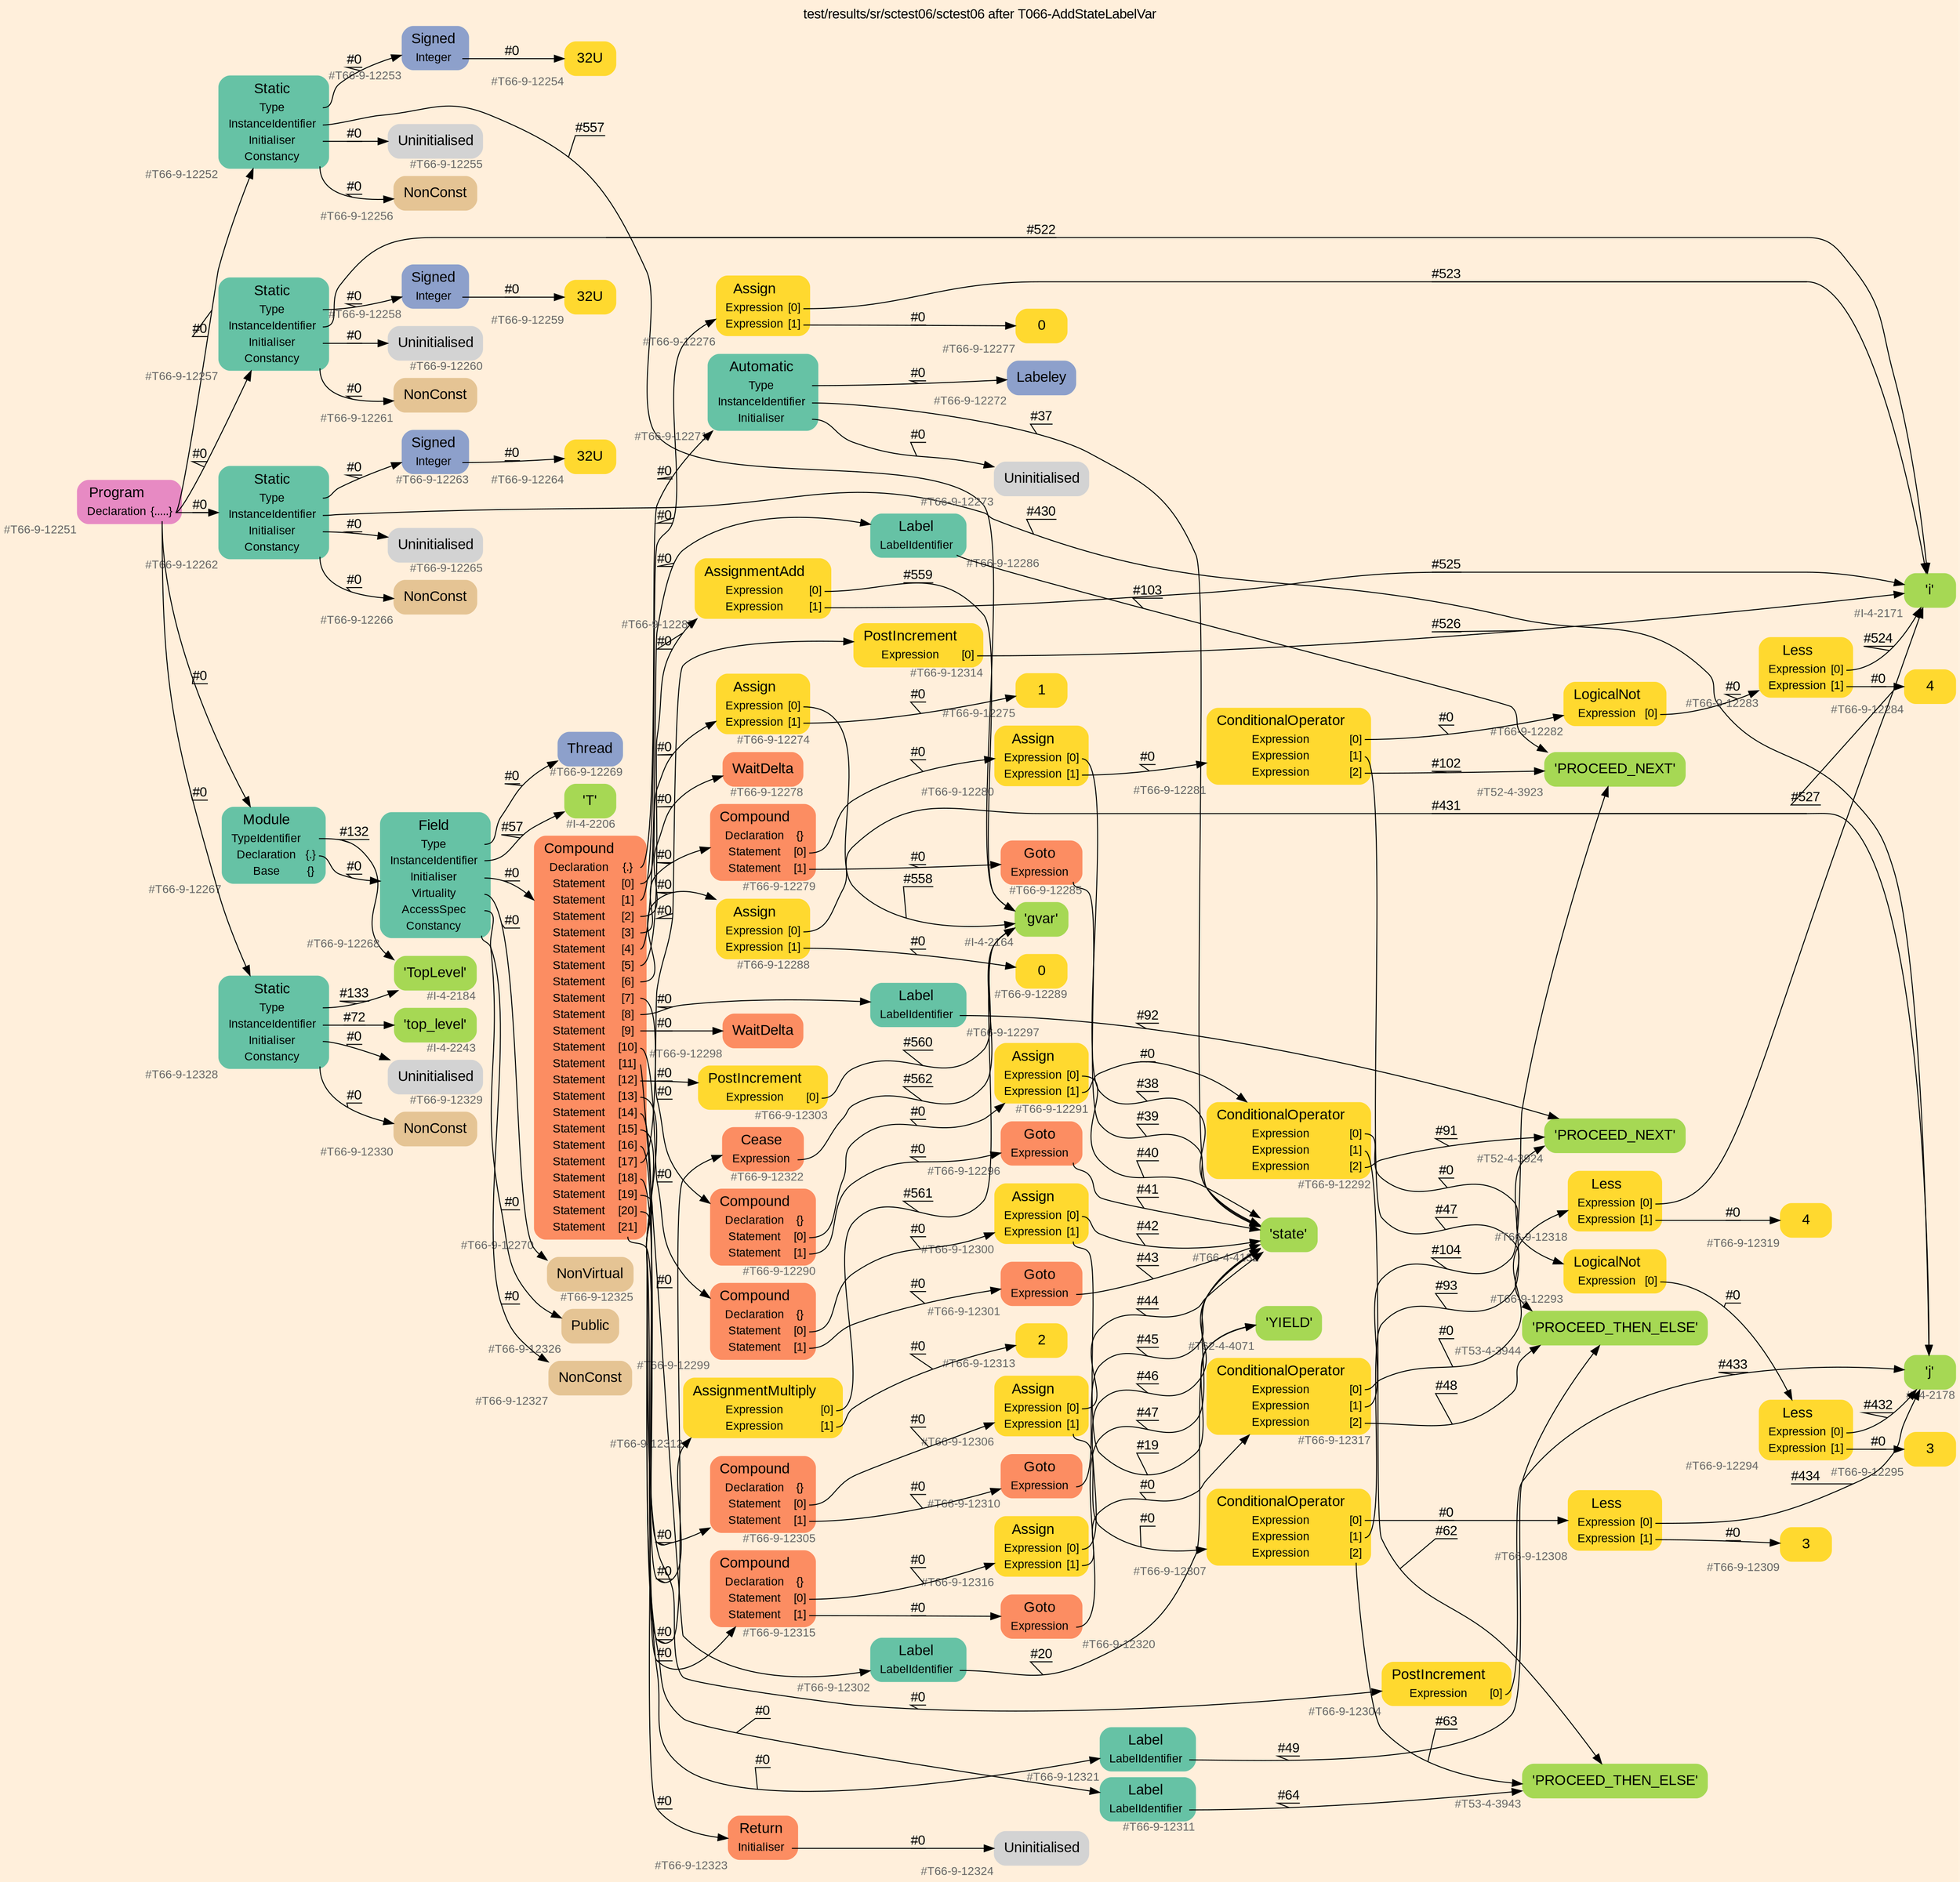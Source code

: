 digraph "test/results/sr/sctest06/sctest06 after T066-AddStateLabelVar" {
label = "test/results/sr/sctest06/sctest06 after T066-AddStateLabelVar"
labelloc = t
graph [
    rankdir = "LR"
    ranksep = 0.3
    bgcolor = antiquewhite1
    color = black
    fontcolor = black
    fontname = "Arial"
];
node [
    fontname = "Arial"
];
edge [
    fontname = "Arial"
];

// -------------------- node figure --------------------
// -------- block #T66-9-12251 ----------
"#T66-9-12251" [
    fillcolor = "/set28/4"
    xlabel = "#T66-9-12251"
    fontsize = "12"
    fontcolor = grey40
    shape = "plaintext"
    label = <<TABLE BORDER="0" CELLBORDER="0" CELLSPACING="0">
     <TR><TD><FONT COLOR="black" POINT-SIZE="15">Program</FONT></TD></TR>
     <TR><TD><FONT COLOR="black" POINT-SIZE="12">Declaration</FONT></TD><TD PORT="port0"><FONT COLOR="black" POINT-SIZE="12">{.....}</FONT></TD></TR>
    </TABLE>>
    style = "rounded,filled"
];

// -------- block #T66-9-12252 ----------
"#T66-9-12252" [
    fillcolor = "/set28/1"
    xlabel = "#T66-9-12252"
    fontsize = "12"
    fontcolor = grey40
    shape = "plaintext"
    label = <<TABLE BORDER="0" CELLBORDER="0" CELLSPACING="0">
     <TR><TD><FONT COLOR="black" POINT-SIZE="15">Static</FONT></TD></TR>
     <TR><TD><FONT COLOR="black" POINT-SIZE="12">Type</FONT></TD><TD PORT="port0"></TD></TR>
     <TR><TD><FONT COLOR="black" POINT-SIZE="12">InstanceIdentifier</FONT></TD><TD PORT="port1"></TD></TR>
     <TR><TD><FONT COLOR="black" POINT-SIZE="12">Initialiser</FONT></TD><TD PORT="port2"></TD></TR>
     <TR><TD><FONT COLOR="black" POINT-SIZE="12">Constancy</FONT></TD><TD PORT="port3"></TD></TR>
    </TABLE>>
    style = "rounded,filled"
];

// -------- block #T66-9-12253 ----------
"#T66-9-12253" [
    fillcolor = "/set28/3"
    xlabel = "#T66-9-12253"
    fontsize = "12"
    fontcolor = grey40
    shape = "plaintext"
    label = <<TABLE BORDER="0" CELLBORDER="0" CELLSPACING="0">
     <TR><TD><FONT COLOR="black" POINT-SIZE="15">Signed</FONT></TD></TR>
     <TR><TD><FONT COLOR="black" POINT-SIZE="12">Integer</FONT></TD><TD PORT="port0"></TD></TR>
    </TABLE>>
    style = "rounded,filled"
];

// -------- block #T66-9-12254 ----------
"#T66-9-12254" [
    fillcolor = "/set28/6"
    xlabel = "#T66-9-12254"
    fontsize = "12"
    fontcolor = grey40
    shape = "plaintext"
    label = <<TABLE BORDER="0" CELLBORDER="0" CELLSPACING="0">
     <TR><TD><FONT COLOR="black" POINT-SIZE="15">32U</FONT></TD></TR>
    </TABLE>>
    style = "rounded,filled"
];

// -------- block #I-4-2164 ----------
"#I-4-2164" [
    fillcolor = "/set28/5"
    xlabel = "#I-4-2164"
    fontsize = "12"
    fontcolor = grey40
    shape = "plaintext"
    label = <<TABLE BORDER="0" CELLBORDER="0" CELLSPACING="0">
     <TR><TD><FONT COLOR="black" POINT-SIZE="15">'gvar'</FONT></TD></TR>
    </TABLE>>
    style = "rounded,filled"
];

// -------- block #T66-9-12255 ----------
"#T66-9-12255" [
    xlabel = "#T66-9-12255"
    fontsize = "12"
    fontcolor = grey40
    shape = "plaintext"
    label = <<TABLE BORDER="0" CELLBORDER="0" CELLSPACING="0">
     <TR><TD><FONT COLOR="black" POINT-SIZE="15">Uninitialised</FONT></TD></TR>
    </TABLE>>
    style = "rounded,filled"
];

// -------- block #T66-9-12256 ----------
"#T66-9-12256" [
    fillcolor = "/set28/7"
    xlabel = "#T66-9-12256"
    fontsize = "12"
    fontcolor = grey40
    shape = "plaintext"
    label = <<TABLE BORDER="0" CELLBORDER="0" CELLSPACING="0">
     <TR><TD><FONT COLOR="black" POINT-SIZE="15">NonConst</FONT></TD></TR>
    </TABLE>>
    style = "rounded,filled"
];

// -------- block #T66-9-12257 ----------
"#T66-9-12257" [
    fillcolor = "/set28/1"
    xlabel = "#T66-9-12257"
    fontsize = "12"
    fontcolor = grey40
    shape = "plaintext"
    label = <<TABLE BORDER="0" CELLBORDER="0" CELLSPACING="0">
     <TR><TD><FONT COLOR="black" POINT-SIZE="15">Static</FONT></TD></TR>
     <TR><TD><FONT COLOR="black" POINT-SIZE="12">Type</FONT></TD><TD PORT="port0"></TD></TR>
     <TR><TD><FONT COLOR="black" POINT-SIZE="12">InstanceIdentifier</FONT></TD><TD PORT="port1"></TD></TR>
     <TR><TD><FONT COLOR="black" POINT-SIZE="12">Initialiser</FONT></TD><TD PORT="port2"></TD></TR>
     <TR><TD><FONT COLOR="black" POINT-SIZE="12">Constancy</FONT></TD><TD PORT="port3"></TD></TR>
    </TABLE>>
    style = "rounded,filled"
];

// -------- block #T66-9-12258 ----------
"#T66-9-12258" [
    fillcolor = "/set28/3"
    xlabel = "#T66-9-12258"
    fontsize = "12"
    fontcolor = grey40
    shape = "plaintext"
    label = <<TABLE BORDER="0" CELLBORDER="0" CELLSPACING="0">
     <TR><TD><FONT COLOR="black" POINT-SIZE="15">Signed</FONT></TD></TR>
     <TR><TD><FONT COLOR="black" POINT-SIZE="12">Integer</FONT></TD><TD PORT="port0"></TD></TR>
    </TABLE>>
    style = "rounded,filled"
];

// -------- block #T66-9-12259 ----------
"#T66-9-12259" [
    fillcolor = "/set28/6"
    xlabel = "#T66-9-12259"
    fontsize = "12"
    fontcolor = grey40
    shape = "plaintext"
    label = <<TABLE BORDER="0" CELLBORDER="0" CELLSPACING="0">
     <TR><TD><FONT COLOR="black" POINT-SIZE="15">32U</FONT></TD></TR>
    </TABLE>>
    style = "rounded,filled"
];

// -------- block #I-4-2171 ----------
"#I-4-2171" [
    fillcolor = "/set28/5"
    xlabel = "#I-4-2171"
    fontsize = "12"
    fontcolor = grey40
    shape = "plaintext"
    label = <<TABLE BORDER="0" CELLBORDER="0" CELLSPACING="0">
     <TR><TD><FONT COLOR="black" POINT-SIZE="15">'i'</FONT></TD></TR>
    </TABLE>>
    style = "rounded,filled"
];

// -------- block #T66-9-12260 ----------
"#T66-9-12260" [
    xlabel = "#T66-9-12260"
    fontsize = "12"
    fontcolor = grey40
    shape = "plaintext"
    label = <<TABLE BORDER="0" CELLBORDER="0" CELLSPACING="0">
     <TR><TD><FONT COLOR="black" POINT-SIZE="15">Uninitialised</FONT></TD></TR>
    </TABLE>>
    style = "rounded,filled"
];

// -------- block #T66-9-12261 ----------
"#T66-9-12261" [
    fillcolor = "/set28/7"
    xlabel = "#T66-9-12261"
    fontsize = "12"
    fontcolor = grey40
    shape = "plaintext"
    label = <<TABLE BORDER="0" CELLBORDER="0" CELLSPACING="0">
     <TR><TD><FONT COLOR="black" POINT-SIZE="15">NonConst</FONT></TD></TR>
    </TABLE>>
    style = "rounded,filled"
];

// -------- block #T66-9-12262 ----------
"#T66-9-12262" [
    fillcolor = "/set28/1"
    xlabel = "#T66-9-12262"
    fontsize = "12"
    fontcolor = grey40
    shape = "plaintext"
    label = <<TABLE BORDER="0" CELLBORDER="0" CELLSPACING="0">
     <TR><TD><FONT COLOR="black" POINT-SIZE="15">Static</FONT></TD></TR>
     <TR><TD><FONT COLOR="black" POINT-SIZE="12">Type</FONT></TD><TD PORT="port0"></TD></TR>
     <TR><TD><FONT COLOR="black" POINT-SIZE="12">InstanceIdentifier</FONT></TD><TD PORT="port1"></TD></TR>
     <TR><TD><FONT COLOR="black" POINT-SIZE="12">Initialiser</FONT></TD><TD PORT="port2"></TD></TR>
     <TR><TD><FONT COLOR="black" POINT-SIZE="12">Constancy</FONT></TD><TD PORT="port3"></TD></TR>
    </TABLE>>
    style = "rounded,filled"
];

// -------- block #T66-9-12263 ----------
"#T66-9-12263" [
    fillcolor = "/set28/3"
    xlabel = "#T66-9-12263"
    fontsize = "12"
    fontcolor = grey40
    shape = "plaintext"
    label = <<TABLE BORDER="0" CELLBORDER="0" CELLSPACING="0">
     <TR><TD><FONT COLOR="black" POINT-SIZE="15">Signed</FONT></TD></TR>
     <TR><TD><FONT COLOR="black" POINT-SIZE="12">Integer</FONT></TD><TD PORT="port0"></TD></TR>
    </TABLE>>
    style = "rounded,filled"
];

// -------- block #T66-9-12264 ----------
"#T66-9-12264" [
    fillcolor = "/set28/6"
    xlabel = "#T66-9-12264"
    fontsize = "12"
    fontcolor = grey40
    shape = "plaintext"
    label = <<TABLE BORDER="0" CELLBORDER="0" CELLSPACING="0">
     <TR><TD><FONT COLOR="black" POINT-SIZE="15">32U</FONT></TD></TR>
    </TABLE>>
    style = "rounded,filled"
];

// -------- block #I-4-2178 ----------
"#I-4-2178" [
    fillcolor = "/set28/5"
    xlabel = "#I-4-2178"
    fontsize = "12"
    fontcolor = grey40
    shape = "plaintext"
    label = <<TABLE BORDER="0" CELLBORDER="0" CELLSPACING="0">
     <TR><TD><FONT COLOR="black" POINT-SIZE="15">'j'</FONT></TD></TR>
    </TABLE>>
    style = "rounded,filled"
];

// -------- block #T66-9-12265 ----------
"#T66-9-12265" [
    xlabel = "#T66-9-12265"
    fontsize = "12"
    fontcolor = grey40
    shape = "plaintext"
    label = <<TABLE BORDER="0" CELLBORDER="0" CELLSPACING="0">
     <TR><TD><FONT COLOR="black" POINT-SIZE="15">Uninitialised</FONT></TD></TR>
    </TABLE>>
    style = "rounded,filled"
];

// -------- block #T66-9-12266 ----------
"#T66-9-12266" [
    fillcolor = "/set28/7"
    xlabel = "#T66-9-12266"
    fontsize = "12"
    fontcolor = grey40
    shape = "plaintext"
    label = <<TABLE BORDER="0" CELLBORDER="0" CELLSPACING="0">
     <TR><TD><FONT COLOR="black" POINT-SIZE="15">NonConst</FONT></TD></TR>
    </TABLE>>
    style = "rounded,filled"
];

// -------- block #T66-9-12267 ----------
"#T66-9-12267" [
    fillcolor = "/set28/1"
    xlabel = "#T66-9-12267"
    fontsize = "12"
    fontcolor = grey40
    shape = "plaintext"
    label = <<TABLE BORDER="0" CELLBORDER="0" CELLSPACING="0">
     <TR><TD><FONT COLOR="black" POINT-SIZE="15">Module</FONT></TD></TR>
     <TR><TD><FONT COLOR="black" POINT-SIZE="12">TypeIdentifier</FONT></TD><TD PORT="port0"></TD></TR>
     <TR><TD><FONT COLOR="black" POINT-SIZE="12">Declaration</FONT></TD><TD PORT="port1"><FONT COLOR="black" POINT-SIZE="12">{.}</FONT></TD></TR>
     <TR><TD><FONT COLOR="black" POINT-SIZE="12">Base</FONT></TD><TD PORT="port2"><FONT COLOR="black" POINT-SIZE="12">{}</FONT></TD></TR>
    </TABLE>>
    style = "rounded,filled"
];

// -------- block #I-4-2184 ----------
"#I-4-2184" [
    fillcolor = "/set28/5"
    xlabel = "#I-4-2184"
    fontsize = "12"
    fontcolor = grey40
    shape = "plaintext"
    label = <<TABLE BORDER="0" CELLBORDER="0" CELLSPACING="0">
     <TR><TD><FONT COLOR="black" POINT-SIZE="15">'TopLevel'</FONT></TD></TR>
    </TABLE>>
    style = "rounded,filled"
];

// -------- block #T66-9-12268 ----------
"#T66-9-12268" [
    fillcolor = "/set28/1"
    xlabel = "#T66-9-12268"
    fontsize = "12"
    fontcolor = grey40
    shape = "plaintext"
    label = <<TABLE BORDER="0" CELLBORDER="0" CELLSPACING="0">
     <TR><TD><FONT COLOR="black" POINT-SIZE="15">Field</FONT></TD></TR>
     <TR><TD><FONT COLOR="black" POINT-SIZE="12">Type</FONT></TD><TD PORT="port0"></TD></TR>
     <TR><TD><FONT COLOR="black" POINT-SIZE="12">InstanceIdentifier</FONT></TD><TD PORT="port1"></TD></TR>
     <TR><TD><FONT COLOR="black" POINT-SIZE="12">Initialiser</FONT></TD><TD PORT="port2"></TD></TR>
     <TR><TD><FONT COLOR="black" POINT-SIZE="12">Virtuality</FONT></TD><TD PORT="port3"></TD></TR>
     <TR><TD><FONT COLOR="black" POINT-SIZE="12">AccessSpec</FONT></TD><TD PORT="port4"></TD></TR>
     <TR><TD><FONT COLOR="black" POINT-SIZE="12">Constancy</FONT></TD><TD PORT="port5"></TD></TR>
    </TABLE>>
    style = "rounded,filled"
];

// -------- block #T66-9-12269 ----------
"#T66-9-12269" [
    fillcolor = "/set28/3"
    xlabel = "#T66-9-12269"
    fontsize = "12"
    fontcolor = grey40
    shape = "plaintext"
    label = <<TABLE BORDER="0" CELLBORDER="0" CELLSPACING="0">
     <TR><TD><FONT COLOR="black" POINT-SIZE="15">Thread</FONT></TD></TR>
    </TABLE>>
    style = "rounded,filled"
];

// -------- block #I-4-2206 ----------
"#I-4-2206" [
    fillcolor = "/set28/5"
    xlabel = "#I-4-2206"
    fontsize = "12"
    fontcolor = grey40
    shape = "plaintext"
    label = <<TABLE BORDER="0" CELLBORDER="0" CELLSPACING="0">
     <TR><TD><FONT COLOR="black" POINT-SIZE="15">'T'</FONT></TD></TR>
    </TABLE>>
    style = "rounded,filled"
];

// -------- block #T66-9-12270 ----------
"#T66-9-12270" [
    fillcolor = "/set28/2"
    xlabel = "#T66-9-12270"
    fontsize = "12"
    fontcolor = grey40
    shape = "plaintext"
    label = <<TABLE BORDER="0" CELLBORDER="0" CELLSPACING="0">
     <TR><TD><FONT COLOR="black" POINT-SIZE="15">Compound</FONT></TD></TR>
     <TR><TD><FONT COLOR="black" POINT-SIZE="12">Declaration</FONT></TD><TD PORT="port0"><FONT COLOR="black" POINT-SIZE="12">{.}</FONT></TD></TR>
     <TR><TD><FONT COLOR="black" POINT-SIZE="12">Statement</FONT></TD><TD PORT="port1"><FONT COLOR="black" POINT-SIZE="12">[0]</FONT></TD></TR>
     <TR><TD><FONT COLOR="black" POINT-SIZE="12">Statement</FONT></TD><TD PORT="port2"><FONT COLOR="black" POINT-SIZE="12">[1]</FONT></TD></TR>
     <TR><TD><FONT COLOR="black" POINT-SIZE="12">Statement</FONT></TD><TD PORT="port3"><FONT COLOR="black" POINT-SIZE="12">[2]</FONT></TD></TR>
     <TR><TD><FONT COLOR="black" POINT-SIZE="12">Statement</FONT></TD><TD PORT="port4"><FONT COLOR="black" POINT-SIZE="12">[3]</FONT></TD></TR>
     <TR><TD><FONT COLOR="black" POINT-SIZE="12">Statement</FONT></TD><TD PORT="port5"><FONT COLOR="black" POINT-SIZE="12">[4]</FONT></TD></TR>
     <TR><TD><FONT COLOR="black" POINT-SIZE="12">Statement</FONT></TD><TD PORT="port6"><FONT COLOR="black" POINT-SIZE="12">[5]</FONT></TD></TR>
     <TR><TD><FONT COLOR="black" POINT-SIZE="12">Statement</FONT></TD><TD PORT="port7"><FONT COLOR="black" POINT-SIZE="12">[6]</FONT></TD></TR>
     <TR><TD><FONT COLOR="black" POINT-SIZE="12">Statement</FONT></TD><TD PORT="port8"><FONT COLOR="black" POINT-SIZE="12">[7]</FONT></TD></TR>
     <TR><TD><FONT COLOR="black" POINT-SIZE="12">Statement</FONT></TD><TD PORT="port9"><FONT COLOR="black" POINT-SIZE="12">[8]</FONT></TD></TR>
     <TR><TD><FONT COLOR="black" POINT-SIZE="12">Statement</FONT></TD><TD PORT="port10"><FONT COLOR="black" POINT-SIZE="12">[9]</FONT></TD></TR>
     <TR><TD><FONT COLOR="black" POINT-SIZE="12">Statement</FONT></TD><TD PORT="port11"><FONT COLOR="black" POINT-SIZE="12">[10]</FONT></TD></TR>
     <TR><TD><FONT COLOR="black" POINT-SIZE="12">Statement</FONT></TD><TD PORT="port12"><FONT COLOR="black" POINT-SIZE="12">[11]</FONT></TD></TR>
     <TR><TD><FONT COLOR="black" POINT-SIZE="12">Statement</FONT></TD><TD PORT="port13"><FONT COLOR="black" POINT-SIZE="12">[12]</FONT></TD></TR>
     <TR><TD><FONT COLOR="black" POINT-SIZE="12">Statement</FONT></TD><TD PORT="port14"><FONT COLOR="black" POINT-SIZE="12">[13]</FONT></TD></TR>
     <TR><TD><FONT COLOR="black" POINT-SIZE="12">Statement</FONT></TD><TD PORT="port15"><FONT COLOR="black" POINT-SIZE="12">[14]</FONT></TD></TR>
     <TR><TD><FONT COLOR="black" POINT-SIZE="12">Statement</FONT></TD><TD PORT="port16"><FONT COLOR="black" POINT-SIZE="12">[15]</FONT></TD></TR>
     <TR><TD><FONT COLOR="black" POINT-SIZE="12">Statement</FONT></TD><TD PORT="port17"><FONT COLOR="black" POINT-SIZE="12">[16]</FONT></TD></TR>
     <TR><TD><FONT COLOR="black" POINT-SIZE="12">Statement</FONT></TD><TD PORT="port18"><FONT COLOR="black" POINT-SIZE="12">[17]</FONT></TD></TR>
     <TR><TD><FONT COLOR="black" POINT-SIZE="12">Statement</FONT></TD><TD PORT="port19"><FONT COLOR="black" POINT-SIZE="12">[18]</FONT></TD></TR>
     <TR><TD><FONT COLOR="black" POINT-SIZE="12">Statement</FONT></TD><TD PORT="port20"><FONT COLOR="black" POINT-SIZE="12">[19]</FONT></TD></TR>
     <TR><TD><FONT COLOR="black" POINT-SIZE="12">Statement</FONT></TD><TD PORT="port21"><FONT COLOR="black" POINT-SIZE="12">[20]</FONT></TD></TR>
     <TR><TD><FONT COLOR="black" POINT-SIZE="12">Statement</FONT></TD><TD PORT="port22"><FONT COLOR="black" POINT-SIZE="12">[21]</FONT></TD></TR>
    </TABLE>>
    style = "rounded,filled"
];

// -------- block #T66-9-12271 ----------
"#T66-9-12271" [
    fillcolor = "/set28/1"
    xlabel = "#T66-9-12271"
    fontsize = "12"
    fontcolor = grey40
    shape = "plaintext"
    label = <<TABLE BORDER="0" CELLBORDER="0" CELLSPACING="0">
     <TR><TD><FONT COLOR="black" POINT-SIZE="15">Automatic</FONT></TD></TR>
     <TR><TD><FONT COLOR="black" POINT-SIZE="12">Type</FONT></TD><TD PORT="port0"></TD></TR>
     <TR><TD><FONT COLOR="black" POINT-SIZE="12">InstanceIdentifier</FONT></TD><TD PORT="port1"></TD></TR>
     <TR><TD><FONT COLOR="black" POINT-SIZE="12">Initialiser</FONT></TD><TD PORT="port2"></TD></TR>
    </TABLE>>
    style = "rounded,filled"
];

// -------- block #T66-9-12272 ----------
"#T66-9-12272" [
    fillcolor = "/set28/3"
    xlabel = "#T66-9-12272"
    fontsize = "12"
    fontcolor = grey40
    shape = "plaintext"
    label = <<TABLE BORDER="0" CELLBORDER="0" CELLSPACING="0">
     <TR><TD><FONT COLOR="black" POINT-SIZE="15">Labeley</FONT></TD></TR>
    </TABLE>>
    style = "rounded,filled"
];

// -------- block #T66-4-4132 ----------
"#T66-4-4132" [
    fillcolor = "/set28/5"
    xlabel = "#T66-4-4132"
    fontsize = "12"
    fontcolor = grey40
    shape = "plaintext"
    label = <<TABLE BORDER="0" CELLBORDER="0" CELLSPACING="0">
     <TR><TD><FONT COLOR="black" POINT-SIZE="15">'state'</FONT></TD></TR>
    </TABLE>>
    style = "rounded,filled"
];

// -------- block #T66-9-12273 ----------
"#T66-9-12273" [
    xlabel = "#T66-9-12273"
    fontsize = "12"
    fontcolor = grey40
    shape = "plaintext"
    label = <<TABLE BORDER="0" CELLBORDER="0" CELLSPACING="0">
     <TR><TD><FONT COLOR="black" POINT-SIZE="15">Uninitialised</FONT></TD></TR>
    </TABLE>>
    style = "rounded,filled"
];

// -------- block #T66-9-12274 ----------
"#T66-9-12274" [
    fillcolor = "/set28/6"
    xlabel = "#T66-9-12274"
    fontsize = "12"
    fontcolor = grey40
    shape = "plaintext"
    label = <<TABLE BORDER="0" CELLBORDER="0" CELLSPACING="0">
     <TR><TD><FONT COLOR="black" POINT-SIZE="15">Assign</FONT></TD></TR>
     <TR><TD><FONT COLOR="black" POINT-SIZE="12">Expression</FONT></TD><TD PORT="port0"><FONT COLOR="black" POINT-SIZE="12">[0]</FONT></TD></TR>
     <TR><TD><FONT COLOR="black" POINT-SIZE="12">Expression</FONT></TD><TD PORT="port1"><FONT COLOR="black" POINT-SIZE="12">[1]</FONT></TD></TR>
    </TABLE>>
    style = "rounded,filled"
];

// -------- block #T66-9-12275 ----------
"#T66-9-12275" [
    fillcolor = "/set28/6"
    xlabel = "#T66-9-12275"
    fontsize = "12"
    fontcolor = grey40
    shape = "plaintext"
    label = <<TABLE BORDER="0" CELLBORDER="0" CELLSPACING="0">
     <TR><TD><FONT COLOR="black" POINT-SIZE="15">1</FONT></TD></TR>
    </TABLE>>
    style = "rounded,filled"
];

// -------- block #T66-9-12276 ----------
"#T66-9-12276" [
    fillcolor = "/set28/6"
    xlabel = "#T66-9-12276"
    fontsize = "12"
    fontcolor = grey40
    shape = "plaintext"
    label = <<TABLE BORDER="0" CELLBORDER="0" CELLSPACING="0">
     <TR><TD><FONT COLOR="black" POINT-SIZE="15">Assign</FONT></TD></TR>
     <TR><TD><FONT COLOR="black" POINT-SIZE="12">Expression</FONT></TD><TD PORT="port0"><FONT COLOR="black" POINT-SIZE="12">[0]</FONT></TD></TR>
     <TR><TD><FONT COLOR="black" POINT-SIZE="12">Expression</FONT></TD><TD PORT="port1"><FONT COLOR="black" POINT-SIZE="12">[1]</FONT></TD></TR>
    </TABLE>>
    style = "rounded,filled"
];

// -------- block #T66-9-12277 ----------
"#T66-9-12277" [
    fillcolor = "/set28/6"
    xlabel = "#T66-9-12277"
    fontsize = "12"
    fontcolor = grey40
    shape = "plaintext"
    label = <<TABLE BORDER="0" CELLBORDER="0" CELLSPACING="0">
     <TR><TD><FONT COLOR="black" POINT-SIZE="15">0</FONT></TD></TR>
    </TABLE>>
    style = "rounded,filled"
];

// -------- block #T66-9-12278 ----------
"#T66-9-12278" [
    fillcolor = "/set28/2"
    xlabel = "#T66-9-12278"
    fontsize = "12"
    fontcolor = grey40
    shape = "plaintext"
    label = <<TABLE BORDER="0" CELLBORDER="0" CELLSPACING="0">
     <TR><TD><FONT COLOR="black" POINT-SIZE="15">WaitDelta</FONT></TD></TR>
    </TABLE>>
    style = "rounded,filled"
];

// -------- block #T66-9-12279 ----------
"#T66-9-12279" [
    fillcolor = "/set28/2"
    xlabel = "#T66-9-12279"
    fontsize = "12"
    fontcolor = grey40
    shape = "plaintext"
    label = <<TABLE BORDER="0" CELLBORDER="0" CELLSPACING="0">
     <TR><TD><FONT COLOR="black" POINT-SIZE="15">Compound</FONT></TD></TR>
     <TR><TD><FONT COLOR="black" POINT-SIZE="12">Declaration</FONT></TD><TD PORT="port0"><FONT COLOR="black" POINT-SIZE="12">{}</FONT></TD></TR>
     <TR><TD><FONT COLOR="black" POINT-SIZE="12">Statement</FONT></TD><TD PORT="port1"><FONT COLOR="black" POINT-SIZE="12">[0]</FONT></TD></TR>
     <TR><TD><FONT COLOR="black" POINT-SIZE="12">Statement</FONT></TD><TD PORT="port2"><FONT COLOR="black" POINT-SIZE="12">[1]</FONT></TD></TR>
    </TABLE>>
    style = "rounded,filled"
];

// -------- block #T66-9-12280 ----------
"#T66-9-12280" [
    fillcolor = "/set28/6"
    xlabel = "#T66-9-12280"
    fontsize = "12"
    fontcolor = grey40
    shape = "plaintext"
    label = <<TABLE BORDER="0" CELLBORDER="0" CELLSPACING="0">
     <TR><TD><FONT COLOR="black" POINT-SIZE="15">Assign</FONT></TD></TR>
     <TR><TD><FONT COLOR="black" POINT-SIZE="12">Expression</FONT></TD><TD PORT="port0"><FONT COLOR="black" POINT-SIZE="12">[0]</FONT></TD></TR>
     <TR><TD><FONT COLOR="black" POINT-SIZE="12">Expression</FONT></TD><TD PORT="port1"><FONT COLOR="black" POINT-SIZE="12">[1]</FONT></TD></TR>
    </TABLE>>
    style = "rounded,filled"
];

// -------- block #T66-9-12281 ----------
"#T66-9-12281" [
    fillcolor = "/set28/6"
    xlabel = "#T66-9-12281"
    fontsize = "12"
    fontcolor = grey40
    shape = "plaintext"
    label = <<TABLE BORDER="0" CELLBORDER="0" CELLSPACING="0">
     <TR><TD><FONT COLOR="black" POINT-SIZE="15">ConditionalOperator</FONT></TD></TR>
     <TR><TD><FONT COLOR="black" POINT-SIZE="12">Expression</FONT></TD><TD PORT="port0"><FONT COLOR="black" POINT-SIZE="12">[0]</FONT></TD></TR>
     <TR><TD><FONT COLOR="black" POINT-SIZE="12">Expression</FONT></TD><TD PORT="port1"><FONT COLOR="black" POINT-SIZE="12">[1]</FONT></TD></TR>
     <TR><TD><FONT COLOR="black" POINT-SIZE="12">Expression</FONT></TD><TD PORT="port2"><FONT COLOR="black" POINT-SIZE="12">[2]</FONT></TD></TR>
    </TABLE>>
    style = "rounded,filled"
];

// -------- block #T66-9-12282 ----------
"#T66-9-12282" [
    fillcolor = "/set28/6"
    xlabel = "#T66-9-12282"
    fontsize = "12"
    fontcolor = grey40
    shape = "plaintext"
    label = <<TABLE BORDER="0" CELLBORDER="0" CELLSPACING="0">
     <TR><TD><FONT COLOR="black" POINT-SIZE="15">LogicalNot</FONT></TD></TR>
     <TR><TD><FONT COLOR="black" POINT-SIZE="12">Expression</FONT></TD><TD PORT="port0"><FONT COLOR="black" POINT-SIZE="12">[0]</FONT></TD></TR>
    </TABLE>>
    style = "rounded,filled"
];

// -------- block #T66-9-12283 ----------
"#T66-9-12283" [
    fillcolor = "/set28/6"
    xlabel = "#T66-9-12283"
    fontsize = "12"
    fontcolor = grey40
    shape = "plaintext"
    label = <<TABLE BORDER="0" CELLBORDER="0" CELLSPACING="0">
     <TR><TD><FONT COLOR="black" POINT-SIZE="15">Less</FONT></TD></TR>
     <TR><TD><FONT COLOR="black" POINT-SIZE="12">Expression</FONT></TD><TD PORT="port0"><FONT COLOR="black" POINT-SIZE="12">[0]</FONT></TD></TR>
     <TR><TD><FONT COLOR="black" POINT-SIZE="12">Expression</FONT></TD><TD PORT="port1"><FONT COLOR="black" POINT-SIZE="12">[1]</FONT></TD></TR>
    </TABLE>>
    style = "rounded,filled"
];

// -------- block #T66-9-12284 ----------
"#T66-9-12284" [
    fillcolor = "/set28/6"
    xlabel = "#T66-9-12284"
    fontsize = "12"
    fontcolor = grey40
    shape = "plaintext"
    label = <<TABLE BORDER="0" CELLBORDER="0" CELLSPACING="0">
     <TR><TD><FONT COLOR="black" POINT-SIZE="15">4</FONT></TD></TR>
    </TABLE>>
    style = "rounded,filled"
];

// -------- block #T53-4-3944 ----------
"#T53-4-3944" [
    fillcolor = "/set28/5"
    xlabel = "#T53-4-3944"
    fontsize = "12"
    fontcolor = grey40
    shape = "plaintext"
    label = <<TABLE BORDER="0" CELLBORDER="0" CELLSPACING="0">
     <TR><TD><FONT COLOR="black" POINT-SIZE="15">'PROCEED_THEN_ELSE'</FONT></TD></TR>
    </TABLE>>
    style = "rounded,filled"
];

// -------- block #T52-4-3923 ----------
"#T52-4-3923" [
    fillcolor = "/set28/5"
    xlabel = "#T52-4-3923"
    fontsize = "12"
    fontcolor = grey40
    shape = "plaintext"
    label = <<TABLE BORDER="0" CELLBORDER="0" CELLSPACING="0">
     <TR><TD><FONT COLOR="black" POINT-SIZE="15">'PROCEED_NEXT'</FONT></TD></TR>
    </TABLE>>
    style = "rounded,filled"
];

// -------- block #T66-9-12285 ----------
"#T66-9-12285" [
    fillcolor = "/set28/2"
    xlabel = "#T66-9-12285"
    fontsize = "12"
    fontcolor = grey40
    shape = "plaintext"
    label = <<TABLE BORDER="0" CELLBORDER="0" CELLSPACING="0">
     <TR><TD><FONT COLOR="black" POINT-SIZE="15">Goto</FONT></TD></TR>
     <TR><TD><FONT COLOR="black" POINT-SIZE="12">Expression</FONT></TD><TD PORT="port0"></TD></TR>
    </TABLE>>
    style = "rounded,filled"
];

// -------- block #T66-9-12286 ----------
"#T66-9-12286" [
    fillcolor = "/set28/1"
    xlabel = "#T66-9-12286"
    fontsize = "12"
    fontcolor = grey40
    shape = "plaintext"
    label = <<TABLE BORDER="0" CELLBORDER="0" CELLSPACING="0">
     <TR><TD><FONT COLOR="black" POINT-SIZE="15">Label</FONT></TD></TR>
     <TR><TD><FONT COLOR="black" POINT-SIZE="12">LabelIdentifier</FONT></TD><TD PORT="port0"></TD></TR>
    </TABLE>>
    style = "rounded,filled"
];

// -------- block #T66-9-12287 ----------
"#T66-9-12287" [
    fillcolor = "/set28/6"
    xlabel = "#T66-9-12287"
    fontsize = "12"
    fontcolor = grey40
    shape = "plaintext"
    label = <<TABLE BORDER="0" CELLBORDER="0" CELLSPACING="0">
     <TR><TD><FONT COLOR="black" POINT-SIZE="15">AssignmentAdd</FONT></TD></TR>
     <TR><TD><FONT COLOR="black" POINT-SIZE="12">Expression</FONT></TD><TD PORT="port0"><FONT COLOR="black" POINT-SIZE="12">[0]</FONT></TD></TR>
     <TR><TD><FONT COLOR="black" POINT-SIZE="12">Expression</FONT></TD><TD PORT="port1"><FONT COLOR="black" POINT-SIZE="12">[1]</FONT></TD></TR>
    </TABLE>>
    style = "rounded,filled"
];

// -------- block #T66-9-12288 ----------
"#T66-9-12288" [
    fillcolor = "/set28/6"
    xlabel = "#T66-9-12288"
    fontsize = "12"
    fontcolor = grey40
    shape = "plaintext"
    label = <<TABLE BORDER="0" CELLBORDER="0" CELLSPACING="0">
     <TR><TD><FONT COLOR="black" POINT-SIZE="15">Assign</FONT></TD></TR>
     <TR><TD><FONT COLOR="black" POINT-SIZE="12">Expression</FONT></TD><TD PORT="port0"><FONT COLOR="black" POINT-SIZE="12">[0]</FONT></TD></TR>
     <TR><TD><FONT COLOR="black" POINT-SIZE="12">Expression</FONT></TD><TD PORT="port1"><FONT COLOR="black" POINT-SIZE="12">[1]</FONT></TD></TR>
    </TABLE>>
    style = "rounded,filled"
];

// -------- block #T66-9-12289 ----------
"#T66-9-12289" [
    fillcolor = "/set28/6"
    xlabel = "#T66-9-12289"
    fontsize = "12"
    fontcolor = grey40
    shape = "plaintext"
    label = <<TABLE BORDER="0" CELLBORDER="0" CELLSPACING="0">
     <TR><TD><FONT COLOR="black" POINT-SIZE="15">0</FONT></TD></TR>
    </TABLE>>
    style = "rounded,filled"
];

// -------- block #T66-9-12290 ----------
"#T66-9-12290" [
    fillcolor = "/set28/2"
    xlabel = "#T66-9-12290"
    fontsize = "12"
    fontcolor = grey40
    shape = "plaintext"
    label = <<TABLE BORDER="0" CELLBORDER="0" CELLSPACING="0">
     <TR><TD><FONT COLOR="black" POINT-SIZE="15">Compound</FONT></TD></TR>
     <TR><TD><FONT COLOR="black" POINT-SIZE="12">Declaration</FONT></TD><TD PORT="port0"><FONT COLOR="black" POINT-SIZE="12">{}</FONT></TD></TR>
     <TR><TD><FONT COLOR="black" POINT-SIZE="12">Statement</FONT></TD><TD PORT="port1"><FONT COLOR="black" POINT-SIZE="12">[0]</FONT></TD></TR>
     <TR><TD><FONT COLOR="black" POINT-SIZE="12">Statement</FONT></TD><TD PORT="port2"><FONT COLOR="black" POINT-SIZE="12">[1]</FONT></TD></TR>
    </TABLE>>
    style = "rounded,filled"
];

// -------- block #T66-9-12291 ----------
"#T66-9-12291" [
    fillcolor = "/set28/6"
    xlabel = "#T66-9-12291"
    fontsize = "12"
    fontcolor = grey40
    shape = "plaintext"
    label = <<TABLE BORDER="0" CELLBORDER="0" CELLSPACING="0">
     <TR><TD><FONT COLOR="black" POINT-SIZE="15">Assign</FONT></TD></TR>
     <TR><TD><FONT COLOR="black" POINT-SIZE="12">Expression</FONT></TD><TD PORT="port0"><FONT COLOR="black" POINT-SIZE="12">[0]</FONT></TD></TR>
     <TR><TD><FONT COLOR="black" POINT-SIZE="12">Expression</FONT></TD><TD PORT="port1"><FONT COLOR="black" POINT-SIZE="12">[1]</FONT></TD></TR>
    </TABLE>>
    style = "rounded,filled"
];

// -------- block #T66-9-12292 ----------
"#T66-9-12292" [
    fillcolor = "/set28/6"
    xlabel = "#T66-9-12292"
    fontsize = "12"
    fontcolor = grey40
    shape = "plaintext"
    label = <<TABLE BORDER="0" CELLBORDER="0" CELLSPACING="0">
     <TR><TD><FONT COLOR="black" POINT-SIZE="15">ConditionalOperator</FONT></TD></TR>
     <TR><TD><FONT COLOR="black" POINT-SIZE="12">Expression</FONT></TD><TD PORT="port0"><FONT COLOR="black" POINT-SIZE="12">[0]</FONT></TD></TR>
     <TR><TD><FONT COLOR="black" POINT-SIZE="12">Expression</FONT></TD><TD PORT="port1"><FONT COLOR="black" POINT-SIZE="12">[1]</FONT></TD></TR>
     <TR><TD><FONT COLOR="black" POINT-SIZE="12">Expression</FONT></TD><TD PORT="port2"><FONT COLOR="black" POINT-SIZE="12">[2]</FONT></TD></TR>
    </TABLE>>
    style = "rounded,filled"
];

// -------- block #T66-9-12293 ----------
"#T66-9-12293" [
    fillcolor = "/set28/6"
    xlabel = "#T66-9-12293"
    fontsize = "12"
    fontcolor = grey40
    shape = "plaintext"
    label = <<TABLE BORDER="0" CELLBORDER="0" CELLSPACING="0">
     <TR><TD><FONT COLOR="black" POINT-SIZE="15">LogicalNot</FONT></TD></TR>
     <TR><TD><FONT COLOR="black" POINT-SIZE="12">Expression</FONT></TD><TD PORT="port0"><FONT COLOR="black" POINT-SIZE="12">[0]</FONT></TD></TR>
    </TABLE>>
    style = "rounded,filled"
];

// -------- block #T66-9-12294 ----------
"#T66-9-12294" [
    fillcolor = "/set28/6"
    xlabel = "#T66-9-12294"
    fontsize = "12"
    fontcolor = grey40
    shape = "plaintext"
    label = <<TABLE BORDER="0" CELLBORDER="0" CELLSPACING="0">
     <TR><TD><FONT COLOR="black" POINT-SIZE="15">Less</FONT></TD></TR>
     <TR><TD><FONT COLOR="black" POINT-SIZE="12">Expression</FONT></TD><TD PORT="port0"><FONT COLOR="black" POINT-SIZE="12">[0]</FONT></TD></TR>
     <TR><TD><FONT COLOR="black" POINT-SIZE="12">Expression</FONT></TD><TD PORT="port1"><FONT COLOR="black" POINT-SIZE="12">[1]</FONT></TD></TR>
    </TABLE>>
    style = "rounded,filled"
];

// -------- block #T66-9-12295 ----------
"#T66-9-12295" [
    fillcolor = "/set28/6"
    xlabel = "#T66-9-12295"
    fontsize = "12"
    fontcolor = grey40
    shape = "plaintext"
    label = <<TABLE BORDER="0" CELLBORDER="0" CELLSPACING="0">
     <TR><TD><FONT COLOR="black" POINT-SIZE="15">3</FONT></TD></TR>
    </TABLE>>
    style = "rounded,filled"
];

// -------- block #T53-4-3943 ----------
"#T53-4-3943" [
    fillcolor = "/set28/5"
    xlabel = "#T53-4-3943"
    fontsize = "12"
    fontcolor = grey40
    shape = "plaintext"
    label = <<TABLE BORDER="0" CELLBORDER="0" CELLSPACING="0">
     <TR><TD><FONT COLOR="black" POINT-SIZE="15">'PROCEED_THEN_ELSE'</FONT></TD></TR>
    </TABLE>>
    style = "rounded,filled"
];

// -------- block #T52-4-3924 ----------
"#T52-4-3924" [
    fillcolor = "/set28/5"
    xlabel = "#T52-4-3924"
    fontsize = "12"
    fontcolor = grey40
    shape = "plaintext"
    label = <<TABLE BORDER="0" CELLBORDER="0" CELLSPACING="0">
     <TR><TD><FONT COLOR="black" POINT-SIZE="15">'PROCEED_NEXT'</FONT></TD></TR>
    </TABLE>>
    style = "rounded,filled"
];

// -------- block #T66-9-12296 ----------
"#T66-9-12296" [
    fillcolor = "/set28/2"
    xlabel = "#T66-9-12296"
    fontsize = "12"
    fontcolor = grey40
    shape = "plaintext"
    label = <<TABLE BORDER="0" CELLBORDER="0" CELLSPACING="0">
     <TR><TD><FONT COLOR="black" POINT-SIZE="15">Goto</FONT></TD></TR>
     <TR><TD><FONT COLOR="black" POINT-SIZE="12">Expression</FONT></TD><TD PORT="port0"></TD></TR>
    </TABLE>>
    style = "rounded,filled"
];

// -------- block #T66-9-12297 ----------
"#T66-9-12297" [
    fillcolor = "/set28/1"
    xlabel = "#T66-9-12297"
    fontsize = "12"
    fontcolor = grey40
    shape = "plaintext"
    label = <<TABLE BORDER="0" CELLBORDER="0" CELLSPACING="0">
     <TR><TD><FONT COLOR="black" POINT-SIZE="15">Label</FONT></TD></TR>
     <TR><TD><FONT COLOR="black" POINT-SIZE="12">LabelIdentifier</FONT></TD><TD PORT="port0"></TD></TR>
    </TABLE>>
    style = "rounded,filled"
];

// -------- block #T66-9-12298 ----------
"#T66-9-12298" [
    fillcolor = "/set28/2"
    xlabel = "#T66-9-12298"
    fontsize = "12"
    fontcolor = grey40
    shape = "plaintext"
    label = <<TABLE BORDER="0" CELLBORDER="0" CELLSPACING="0">
     <TR><TD><FONT COLOR="black" POINT-SIZE="15">WaitDelta</FONT></TD></TR>
    </TABLE>>
    style = "rounded,filled"
];

// -------- block #T66-9-12299 ----------
"#T66-9-12299" [
    fillcolor = "/set28/2"
    xlabel = "#T66-9-12299"
    fontsize = "12"
    fontcolor = grey40
    shape = "plaintext"
    label = <<TABLE BORDER="0" CELLBORDER="0" CELLSPACING="0">
     <TR><TD><FONT COLOR="black" POINT-SIZE="15">Compound</FONT></TD></TR>
     <TR><TD><FONT COLOR="black" POINT-SIZE="12">Declaration</FONT></TD><TD PORT="port0"><FONT COLOR="black" POINT-SIZE="12">{}</FONT></TD></TR>
     <TR><TD><FONT COLOR="black" POINT-SIZE="12">Statement</FONT></TD><TD PORT="port1"><FONT COLOR="black" POINT-SIZE="12">[0]</FONT></TD></TR>
     <TR><TD><FONT COLOR="black" POINT-SIZE="12">Statement</FONT></TD><TD PORT="port2"><FONT COLOR="black" POINT-SIZE="12">[1]</FONT></TD></TR>
    </TABLE>>
    style = "rounded,filled"
];

// -------- block #T66-9-12300 ----------
"#T66-9-12300" [
    fillcolor = "/set28/6"
    xlabel = "#T66-9-12300"
    fontsize = "12"
    fontcolor = grey40
    shape = "plaintext"
    label = <<TABLE BORDER="0" CELLBORDER="0" CELLSPACING="0">
     <TR><TD><FONT COLOR="black" POINT-SIZE="15">Assign</FONT></TD></TR>
     <TR><TD><FONT COLOR="black" POINT-SIZE="12">Expression</FONT></TD><TD PORT="port0"><FONT COLOR="black" POINT-SIZE="12">[0]</FONT></TD></TR>
     <TR><TD><FONT COLOR="black" POINT-SIZE="12">Expression</FONT></TD><TD PORT="port1"><FONT COLOR="black" POINT-SIZE="12">[1]</FONT></TD></TR>
    </TABLE>>
    style = "rounded,filled"
];

// -------- block #T62-4-4071 ----------
"#T62-4-4071" [
    fillcolor = "/set28/5"
    xlabel = "#T62-4-4071"
    fontsize = "12"
    fontcolor = grey40
    shape = "plaintext"
    label = <<TABLE BORDER="0" CELLBORDER="0" CELLSPACING="0">
     <TR><TD><FONT COLOR="black" POINT-SIZE="15">'YIELD'</FONT></TD></TR>
    </TABLE>>
    style = "rounded,filled"
];

// -------- block #T66-9-12301 ----------
"#T66-9-12301" [
    fillcolor = "/set28/2"
    xlabel = "#T66-9-12301"
    fontsize = "12"
    fontcolor = grey40
    shape = "plaintext"
    label = <<TABLE BORDER="0" CELLBORDER="0" CELLSPACING="0">
     <TR><TD><FONT COLOR="black" POINT-SIZE="15">Goto</FONT></TD></TR>
     <TR><TD><FONT COLOR="black" POINT-SIZE="12">Expression</FONT></TD><TD PORT="port0"></TD></TR>
    </TABLE>>
    style = "rounded,filled"
];

// -------- block #T66-9-12302 ----------
"#T66-9-12302" [
    fillcolor = "/set28/1"
    xlabel = "#T66-9-12302"
    fontsize = "12"
    fontcolor = grey40
    shape = "plaintext"
    label = <<TABLE BORDER="0" CELLBORDER="0" CELLSPACING="0">
     <TR><TD><FONT COLOR="black" POINT-SIZE="15">Label</FONT></TD></TR>
     <TR><TD><FONT COLOR="black" POINT-SIZE="12">LabelIdentifier</FONT></TD><TD PORT="port0"></TD></TR>
    </TABLE>>
    style = "rounded,filled"
];

// -------- block #T66-9-12303 ----------
"#T66-9-12303" [
    fillcolor = "/set28/6"
    xlabel = "#T66-9-12303"
    fontsize = "12"
    fontcolor = grey40
    shape = "plaintext"
    label = <<TABLE BORDER="0" CELLBORDER="0" CELLSPACING="0">
     <TR><TD><FONT COLOR="black" POINT-SIZE="15">PostIncrement</FONT></TD></TR>
     <TR><TD><FONT COLOR="black" POINT-SIZE="12">Expression</FONT></TD><TD PORT="port0"><FONT COLOR="black" POINT-SIZE="12">[0]</FONT></TD></TR>
    </TABLE>>
    style = "rounded,filled"
];

// -------- block #T66-9-12304 ----------
"#T66-9-12304" [
    fillcolor = "/set28/6"
    xlabel = "#T66-9-12304"
    fontsize = "12"
    fontcolor = grey40
    shape = "plaintext"
    label = <<TABLE BORDER="0" CELLBORDER="0" CELLSPACING="0">
     <TR><TD><FONT COLOR="black" POINT-SIZE="15">PostIncrement</FONT></TD></TR>
     <TR><TD><FONT COLOR="black" POINT-SIZE="12">Expression</FONT></TD><TD PORT="port0"><FONT COLOR="black" POINT-SIZE="12">[0]</FONT></TD></TR>
    </TABLE>>
    style = "rounded,filled"
];

// -------- block #T66-9-12305 ----------
"#T66-9-12305" [
    fillcolor = "/set28/2"
    xlabel = "#T66-9-12305"
    fontsize = "12"
    fontcolor = grey40
    shape = "plaintext"
    label = <<TABLE BORDER="0" CELLBORDER="0" CELLSPACING="0">
     <TR><TD><FONT COLOR="black" POINT-SIZE="15">Compound</FONT></TD></TR>
     <TR><TD><FONT COLOR="black" POINT-SIZE="12">Declaration</FONT></TD><TD PORT="port0"><FONT COLOR="black" POINT-SIZE="12">{}</FONT></TD></TR>
     <TR><TD><FONT COLOR="black" POINT-SIZE="12">Statement</FONT></TD><TD PORT="port1"><FONT COLOR="black" POINT-SIZE="12">[0]</FONT></TD></TR>
     <TR><TD><FONT COLOR="black" POINT-SIZE="12">Statement</FONT></TD><TD PORT="port2"><FONT COLOR="black" POINT-SIZE="12">[1]</FONT></TD></TR>
    </TABLE>>
    style = "rounded,filled"
];

// -------- block #T66-9-12306 ----------
"#T66-9-12306" [
    fillcolor = "/set28/6"
    xlabel = "#T66-9-12306"
    fontsize = "12"
    fontcolor = grey40
    shape = "plaintext"
    label = <<TABLE BORDER="0" CELLBORDER="0" CELLSPACING="0">
     <TR><TD><FONT COLOR="black" POINT-SIZE="15">Assign</FONT></TD></TR>
     <TR><TD><FONT COLOR="black" POINT-SIZE="12">Expression</FONT></TD><TD PORT="port0"><FONT COLOR="black" POINT-SIZE="12">[0]</FONT></TD></TR>
     <TR><TD><FONT COLOR="black" POINT-SIZE="12">Expression</FONT></TD><TD PORT="port1"><FONT COLOR="black" POINT-SIZE="12">[1]</FONT></TD></TR>
    </TABLE>>
    style = "rounded,filled"
];

// -------- block #T66-9-12307 ----------
"#T66-9-12307" [
    fillcolor = "/set28/6"
    xlabel = "#T66-9-12307"
    fontsize = "12"
    fontcolor = grey40
    shape = "plaintext"
    label = <<TABLE BORDER="0" CELLBORDER="0" CELLSPACING="0">
     <TR><TD><FONT COLOR="black" POINT-SIZE="15">ConditionalOperator</FONT></TD></TR>
     <TR><TD><FONT COLOR="black" POINT-SIZE="12">Expression</FONT></TD><TD PORT="port0"><FONT COLOR="black" POINT-SIZE="12">[0]</FONT></TD></TR>
     <TR><TD><FONT COLOR="black" POINT-SIZE="12">Expression</FONT></TD><TD PORT="port1"><FONT COLOR="black" POINT-SIZE="12">[1]</FONT></TD></TR>
     <TR><TD><FONT COLOR="black" POINT-SIZE="12">Expression</FONT></TD><TD PORT="port2"><FONT COLOR="black" POINT-SIZE="12">[2]</FONT></TD></TR>
    </TABLE>>
    style = "rounded,filled"
];

// -------- block #T66-9-12308 ----------
"#T66-9-12308" [
    fillcolor = "/set28/6"
    xlabel = "#T66-9-12308"
    fontsize = "12"
    fontcolor = grey40
    shape = "plaintext"
    label = <<TABLE BORDER="0" CELLBORDER="0" CELLSPACING="0">
     <TR><TD><FONT COLOR="black" POINT-SIZE="15">Less</FONT></TD></TR>
     <TR><TD><FONT COLOR="black" POINT-SIZE="12">Expression</FONT></TD><TD PORT="port0"><FONT COLOR="black" POINT-SIZE="12">[0]</FONT></TD></TR>
     <TR><TD><FONT COLOR="black" POINT-SIZE="12">Expression</FONT></TD><TD PORT="port1"><FONT COLOR="black" POINT-SIZE="12">[1]</FONT></TD></TR>
    </TABLE>>
    style = "rounded,filled"
];

// -------- block #T66-9-12309 ----------
"#T66-9-12309" [
    fillcolor = "/set28/6"
    xlabel = "#T66-9-12309"
    fontsize = "12"
    fontcolor = grey40
    shape = "plaintext"
    label = <<TABLE BORDER="0" CELLBORDER="0" CELLSPACING="0">
     <TR><TD><FONT COLOR="black" POINT-SIZE="15">3</FONT></TD></TR>
    </TABLE>>
    style = "rounded,filled"
];

// -------- block #T66-9-12310 ----------
"#T66-9-12310" [
    fillcolor = "/set28/2"
    xlabel = "#T66-9-12310"
    fontsize = "12"
    fontcolor = grey40
    shape = "plaintext"
    label = <<TABLE BORDER="0" CELLBORDER="0" CELLSPACING="0">
     <TR><TD><FONT COLOR="black" POINT-SIZE="15">Goto</FONT></TD></TR>
     <TR><TD><FONT COLOR="black" POINT-SIZE="12">Expression</FONT></TD><TD PORT="port0"></TD></TR>
    </TABLE>>
    style = "rounded,filled"
];

// -------- block #T66-9-12311 ----------
"#T66-9-12311" [
    fillcolor = "/set28/1"
    xlabel = "#T66-9-12311"
    fontsize = "12"
    fontcolor = grey40
    shape = "plaintext"
    label = <<TABLE BORDER="0" CELLBORDER="0" CELLSPACING="0">
     <TR><TD><FONT COLOR="black" POINT-SIZE="15">Label</FONT></TD></TR>
     <TR><TD><FONT COLOR="black" POINT-SIZE="12">LabelIdentifier</FONT></TD><TD PORT="port0"></TD></TR>
    </TABLE>>
    style = "rounded,filled"
];

// -------- block #T66-9-12312 ----------
"#T66-9-12312" [
    fillcolor = "/set28/6"
    xlabel = "#T66-9-12312"
    fontsize = "12"
    fontcolor = grey40
    shape = "plaintext"
    label = <<TABLE BORDER="0" CELLBORDER="0" CELLSPACING="0">
     <TR><TD><FONT COLOR="black" POINT-SIZE="15">AssignmentMultiply</FONT></TD></TR>
     <TR><TD><FONT COLOR="black" POINT-SIZE="12">Expression</FONT></TD><TD PORT="port0"><FONT COLOR="black" POINT-SIZE="12">[0]</FONT></TD></TR>
     <TR><TD><FONT COLOR="black" POINT-SIZE="12">Expression</FONT></TD><TD PORT="port1"><FONT COLOR="black" POINT-SIZE="12">[1]</FONT></TD></TR>
    </TABLE>>
    style = "rounded,filled"
];

// -------- block #T66-9-12313 ----------
"#T66-9-12313" [
    fillcolor = "/set28/6"
    xlabel = "#T66-9-12313"
    fontsize = "12"
    fontcolor = grey40
    shape = "plaintext"
    label = <<TABLE BORDER="0" CELLBORDER="0" CELLSPACING="0">
     <TR><TD><FONT COLOR="black" POINT-SIZE="15">2</FONT></TD></TR>
    </TABLE>>
    style = "rounded,filled"
];

// -------- block #T66-9-12314 ----------
"#T66-9-12314" [
    fillcolor = "/set28/6"
    xlabel = "#T66-9-12314"
    fontsize = "12"
    fontcolor = grey40
    shape = "plaintext"
    label = <<TABLE BORDER="0" CELLBORDER="0" CELLSPACING="0">
     <TR><TD><FONT COLOR="black" POINT-SIZE="15">PostIncrement</FONT></TD></TR>
     <TR><TD><FONT COLOR="black" POINT-SIZE="12">Expression</FONT></TD><TD PORT="port0"><FONT COLOR="black" POINT-SIZE="12">[0]</FONT></TD></TR>
    </TABLE>>
    style = "rounded,filled"
];

// -------- block #T66-9-12315 ----------
"#T66-9-12315" [
    fillcolor = "/set28/2"
    xlabel = "#T66-9-12315"
    fontsize = "12"
    fontcolor = grey40
    shape = "plaintext"
    label = <<TABLE BORDER="0" CELLBORDER="0" CELLSPACING="0">
     <TR><TD><FONT COLOR="black" POINT-SIZE="15">Compound</FONT></TD></TR>
     <TR><TD><FONT COLOR="black" POINT-SIZE="12">Declaration</FONT></TD><TD PORT="port0"><FONT COLOR="black" POINT-SIZE="12">{}</FONT></TD></TR>
     <TR><TD><FONT COLOR="black" POINT-SIZE="12">Statement</FONT></TD><TD PORT="port1"><FONT COLOR="black" POINT-SIZE="12">[0]</FONT></TD></TR>
     <TR><TD><FONT COLOR="black" POINT-SIZE="12">Statement</FONT></TD><TD PORT="port2"><FONT COLOR="black" POINT-SIZE="12">[1]</FONT></TD></TR>
    </TABLE>>
    style = "rounded,filled"
];

// -------- block #T66-9-12316 ----------
"#T66-9-12316" [
    fillcolor = "/set28/6"
    xlabel = "#T66-9-12316"
    fontsize = "12"
    fontcolor = grey40
    shape = "plaintext"
    label = <<TABLE BORDER="0" CELLBORDER="0" CELLSPACING="0">
     <TR><TD><FONT COLOR="black" POINT-SIZE="15">Assign</FONT></TD></TR>
     <TR><TD><FONT COLOR="black" POINT-SIZE="12">Expression</FONT></TD><TD PORT="port0"><FONT COLOR="black" POINT-SIZE="12">[0]</FONT></TD></TR>
     <TR><TD><FONT COLOR="black" POINT-SIZE="12">Expression</FONT></TD><TD PORT="port1"><FONT COLOR="black" POINT-SIZE="12">[1]</FONT></TD></TR>
    </TABLE>>
    style = "rounded,filled"
];

// -------- block #T66-9-12317 ----------
"#T66-9-12317" [
    fillcolor = "/set28/6"
    xlabel = "#T66-9-12317"
    fontsize = "12"
    fontcolor = grey40
    shape = "plaintext"
    label = <<TABLE BORDER="0" CELLBORDER="0" CELLSPACING="0">
     <TR><TD><FONT COLOR="black" POINT-SIZE="15">ConditionalOperator</FONT></TD></TR>
     <TR><TD><FONT COLOR="black" POINT-SIZE="12">Expression</FONT></TD><TD PORT="port0"><FONT COLOR="black" POINT-SIZE="12">[0]</FONT></TD></TR>
     <TR><TD><FONT COLOR="black" POINT-SIZE="12">Expression</FONT></TD><TD PORT="port1"><FONT COLOR="black" POINT-SIZE="12">[1]</FONT></TD></TR>
     <TR><TD><FONT COLOR="black" POINT-SIZE="12">Expression</FONT></TD><TD PORT="port2"><FONT COLOR="black" POINT-SIZE="12">[2]</FONT></TD></TR>
    </TABLE>>
    style = "rounded,filled"
];

// -------- block #T66-9-12318 ----------
"#T66-9-12318" [
    fillcolor = "/set28/6"
    xlabel = "#T66-9-12318"
    fontsize = "12"
    fontcolor = grey40
    shape = "plaintext"
    label = <<TABLE BORDER="0" CELLBORDER="0" CELLSPACING="0">
     <TR><TD><FONT COLOR="black" POINT-SIZE="15">Less</FONT></TD></TR>
     <TR><TD><FONT COLOR="black" POINT-SIZE="12">Expression</FONT></TD><TD PORT="port0"><FONT COLOR="black" POINT-SIZE="12">[0]</FONT></TD></TR>
     <TR><TD><FONT COLOR="black" POINT-SIZE="12">Expression</FONT></TD><TD PORT="port1"><FONT COLOR="black" POINT-SIZE="12">[1]</FONT></TD></TR>
    </TABLE>>
    style = "rounded,filled"
];

// -------- block #T66-9-12319 ----------
"#T66-9-12319" [
    fillcolor = "/set28/6"
    xlabel = "#T66-9-12319"
    fontsize = "12"
    fontcolor = grey40
    shape = "plaintext"
    label = <<TABLE BORDER="0" CELLBORDER="0" CELLSPACING="0">
     <TR><TD><FONT COLOR="black" POINT-SIZE="15">4</FONT></TD></TR>
    </TABLE>>
    style = "rounded,filled"
];

// -------- block #T66-9-12320 ----------
"#T66-9-12320" [
    fillcolor = "/set28/2"
    xlabel = "#T66-9-12320"
    fontsize = "12"
    fontcolor = grey40
    shape = "plaintext"
    label = <<TABLE BORDER="0" CELLBORDER="0" CELLSPACING="0">
     <TR><TD><FONT COLOR="black" POINT-SIZE="15">Goto</FONT></TD></TR>
     <TR><TD><FONT COLOR="black" POINT-SIZE="12">Expression</FONT></TD><TD PORT="port0"></TD></TR>
    </TABLE>>
    style = "rounded,filled"
];

// -------- block #T66-9-12321 ----------
"#T66-9-12321" [
    fillcolor = "/set28/1"
    xlabel = "#T66-9-12321"
    fontsize = "12"
    fontcolor = grey40
    shape = "plaintext"
    label = <<TABLE BORDER="0" CELLBORDER="0" CELLSPACING="0">
     <TR><TD><FONT COLOR="black" POINT-SIZE="15">Label</FONT></TD></TR>
     <TR><TD><FONT COLOR="black" POINT-SIZE="12">LabelIdentifier</FONT></TD><TD PORT="port0"></TD></TR>
    </TABLE>>
    style = "rounded,filled"
];

// -------- block #T66-9-12322 ----------
"#T66-9-12322" [
    fillcolor = "/set28/2"
    xlabel = "#T66-9-12322"
    fontsize = "12"
    fontcolor = grey40
    shape = "plaintext"
    label = <<TABLE BORDER="0" CELLBORDER="0" CELLSPACING="0">
     <TR><TD><FONT COLOR="black" POINT-SIZE="15">Cease</FONT></TD></TR>
     <TR><TD><FONT COLOR="black" POINT-SIZE="12">Expression</FONT></TD><TD PORT="port0"></TD></TR>
    </TABLE>>
    style = "rounded,filled"
];

// -------- block #T66-9-12323 ----------
"#T66-9-12323" [
    fillcolor = "/set28/2"
    xlabel = "#T66-9-12323"
    fontsize = "12"
    fontcolor = grey40
    shape = "plaintext"
    label = <<TABLE BORDER="0" CELLBORDER="0" CELLSPACING="0">
     <TR><TD><FONT COLOR="black" POINT-SIZE="15">Return</FONT></TD></TR>
     <TR><TD><FONT COLOR="black" POINT-SIZE="12">Initialiser</FONT></TD><TD PORT="port0"></TD></TR>
    </TABLE>>
    style = "rounded,filled"
];

// -------- block #T66-9-12324 ----------
"#T66-9-12324" [
    xlabel = "#T66-9-12324"
    fontsize = "12"
    fontcolor = grey40
    shape = "plaintext"
    label = <<TABLE BORDER="0" CELLBORDER="0" CELLSPACING="0">
     <TR><TD><FONT COLOR="black" POINT-SIZE="15">Uninitialised</FONT></TD></TR>
    </TABLE>>
    style = "rounded,filled"
];

// -------- block #T66-9-12325 ----------
"#T66-9-12325" [
    fillcolor = "/set28/7"
    xlabel = "#T66-9-12325"
    fontsize = "12"
    fontcolor = grey40
    shape = "plaintext"
    label = <<TABLE BORDER="0" CELLBORDER="0" CELLSPACING="0">
     <TR><TD><FONT COLOR="black" POINT-SIZE="15">NonVirtual</FONT></TD></TR>
    </TABLE>>
    style = "rounded,filled"
];

// -------- block #T66-9-12326 ----------
"#T66-9-12326" [
    fillcolor = "/set28/7"
    xlabel = "#T66-9-12326"
    fontsize = "12"
    fontcolor = grey40
    shape = "plaintext"
    label = <<TABLE BORDER="0" CELLBORDER="0" CELLSPACING="0">
     <TR><TD><FONT COLOR="black" POINT-SIZE="15">Public</FONT></TD></TR>
    </TABLE>>
    style = "rounded,filled"
];

// -------- block #T66-9-12327 ----------
"#T66-9-12327" [
    fillcolor = "/set28/7"
    xlabel = "#T66-9-12327"
    fontsize = "12"
    fontcolor = grey40
    shape = "plaintext"
    label = <<TABLE BORDER="0" CELLBORDER="0" CELLSPACING="0">
     <TR><TD><FONT COLOR="black" POINT-SIZE="15">NonConst</FONT></TD></TR>
    </TABLE>>
    style = "rounded,filled"
];

// -------- block #T66-9-12328 ----------
"#T66-9-12328" [
    fillcolor = "/set28/1"
    xlabel = "#T66-9-12328"
    fontsize = "12"
    fontcolor = grey40
    shape = "plaintext"
    label = <<TABLE BORDER="0" CELLBORDER="0" CELLSPACING="0">
     <TR><TD><FONT COLOR="black" POINT-SIZE="15">Static</FONT></TD></TR>
     <TR><TD><FONT COLOR="black" POINT-SIZE="12">Type</FONT></TD><TD PORT="port0"></TD></TR>
     <TR><TD><FONT COLOR="black" POINT-SIZE="12">InstanceIdentifier</FONT></TD><TD PORT="port1"></TD></TR>
     <TR><TD><FONT COLOR="black" POINT-SIZE="12">Initialiser</FONT></TD><TD PORT="port2"></TD></TR>
     <TR><TD><FONT COLOR="black" POINT-SIZE="12">Constancy</FONT></TD><TD PORT="port3"></TD></TR>
    </TABLE>>
    style = "rounded,filled"
];

// -------- block #I-4-2243 ----------
"#I-4-2243" [
    fillcolor = "/set28/5"
    xlabel = "#I-4-2243"
    fontsize = "12"
    fontcolor = grey40
    shape = "plaintext"
    label = <<TABLE BORDER="0" CELLBORDER="0" CELLSPACING="0">
     <TR><TD><FONT COLOR="black" POINT-SIZE="15">'top_level'</FONT></TD></TR>
    </TABLE>>
    style = "rounded,filled"
];

// -------- block #T66-9-12329 ----------
"#T66-9-12329" [
    xlabel = "#T66-9-12329"
    fontsize = "12"
    fontcolor = grey40
    shape = "plaintext"
    label = <<TABLE BORDER="0" CELLBORDER="0" CELLSPACING="0">
     <TR><TD><FONT COLOR="black" POINT-SIZE="15">Uninitialised</FONT></TD></TR>
    </TABLE>>
    style = "rounded,filled"
];

// -------- block #T66-9-12330 ----------
"#T66-9-12330" [
    fillcolor = "/set28/7"
    xlabel = "#T66-9-12330"
    fontsize = "12"
    fontcolor = grey40
    shape = "plaintext"
    label = <<TABLE BORDER="0" CELLBORDER="0" CELLSPACING="0">
     <TR><TD><FONT COLOR="black" POINT-SIZE="15">NonConst</FONT></TD></TR>
    </TABLE>>
    style = "rounded,filled"
];

"#T66-9-12251":port0 -> "#T66-9-12252" [
    label = "#0"
    decorate = true
    color = black
    fontcolor = black
];

"#T66-9-12251":port0 -> "#T66-9-12257" [
    label = "#0"
    decorate = true
    color = black
    fontcolor = black
];

"#T66-9-12251":port0 -> "#T66-9-12262" [
    label = "#0"
    decorate = true
    color = black
    fontcolor = black
];

"#T66-9-12251":port0 -> "#T66-9-12267" [
    label = "#0"
    decorate = true
    color = black
    fontcolor = black
];

"#T66-9-12251":port0 -> "#T66-9-12328" [
    label = "#0"
    decorate = true
    color = black
    fontcolor = black
];

"#T66-9-12252":port0 -> "#T66-9-12253" [
    label = "#0"
    decorate = true
    color = black
    fontcolor = black
];

"#T66-9-12252":port1 -> "#I-4-2164" [
    label = "#557"
    decorate = true
    color = black
    fontcolor = black
];

"#T66-9-12252":port2 -> "#T66-9-12255" [
    label = "#0"
    decorate = true
    color = black
    fontcolor = black
];

"#T66-9-12252":port3 -> "#T66-9-12256" [
    label = "#0"
    decorate = true
    color = black
    fontcolor = black
];

"#T66-9-12253":port0 -> "#T66-9-12254" [
    label = "#0"
    decorate = true
    color = black
    fontcolor = black
];

"#T66-9-12257":port0 -> "#T66-9-12258" [
    label = "#0"
    decorate = true
    color = black
    fontcolor = black
];

"#T66-9-12257":port1 -> "#I-4-2171" [
    label = "#522"
    decorate = true
    color = black
    fontcolor = black
];

"#T66-9-12257":port2 -> "#T66-9-12260" [
    label = "#0"
    decorate = true
    color = black
    fontcolor = black
];

"#T66-9-12257":port3 -> "#T66-9-12261" [
    label = "#0"
    decorate = true
    color = black
    fontcolor = black
];

"#T66-9-12258":port0 -> "#T66-9-12259" [
    label = "#0"
    decorate = true
    color = black
    fontcolor = black
];

"#T66-9-12262":port0 -> "#T66-9-12263" [
    label = "#0"
    decorate = true
    color = black
    fontcolor = black
];

"#T66-9-12262":port1 -> "#I-4-2178" [
    label = "#430"
    decorate = true
    color = black
    fontcolor = black
];

"#T66-9-12262":port2 -> "#T66-9-12265" [
    label = "#0"
    decorate = true
    color = black
    fontcolor = black
];

"#T66-9-12262":port3 -> "#T66-9-12266" [
    label = "#0"
    decorate = true
    color = black
    fontcolor = black
];

"#T66-9-12263":port0 -> "#T66-9-12264" [
    label = "#0"
    decorate = true
    color = black
    fontcolor = black
];

"#T66-9-12267":port0 -> "#I-4-2184" [
    label = "#132"
    decorate = true
    color = black
    fontcolor = black
];

"#T66-9-12267":port1 -> "#T66-9-12268" [
    label = "#0"
    decorate = true
    color = black
    fontcolor = black
];

"#T66-9-12268":port0 -> "#T66-9-12269" [
    label = "#0"
    decorate = true
    color = black
    fontcolor = black
];

"#T66-9-12268":port1 -> "#I-4-2206" [
    label = "#57"
    decorate = true
    color = black
    fontcolor = black
];

"#T66-9-12268":port2 -> "#T66-9-12270" [
    label = "#0"
    decorate = true
    color = black
    fontcolor = black
];

"#T66-9-12268":port3 -> "#T66-9-12325" [
    label = "#0"
    decorate = true
    color = black
    fontcolor = black
];

"#T66-9-12268":port4 -> "#T66-9-12326" [
    label = "#0"
    decorate = true
    color = black
    fontcolor = black
];

"#T66-9-12268":port5 -> "#T66-9-12327" [
    label = "#0"
    decorate = true
    color = black
    fontcolor = black
];

"#T66-9-12270":port0 -> "#T66-9-12271" [
    label = "#0"
    decorate = true
    color = black
    fontcolor = black
];

"#T66-9-12270":port1 -> "#T66-9-12274" [
    label = "#0"
    decorate = true
    color = black
    fontcolor = black
];

"#T66-9-12270":port2 -> "#T66-9-12276" [
    label = "#0"
    decorate = true
    color = black
    fontcolor = black
];

"#T66-9-12270":port3 -> "#T66-9-12278" [
    label = "#0"
    decorate = true
    color = black
    fontcolor = black
];

"#T66-9-12270":port4 -> "#T66-9-12279" [
    label = "#0"
    decorate = true
    color = black
    fontcolor = black
];

"#T66-9-12270":port5 -> "#T66-9-12286" [
    label = "#0"
    decorate = true
    color = black
    fontcolor = black
];

"#T66-9-12270":port6 -> "#T66-9-12287" [
    label = "#0"
    decorate = true
    color = black
    fontcolor = black
];

"#T66-9-12270":port7 -> "#T66-9-12288" [
    label = "#0"
    decorate = true
    color = black
    fontcolor = black
];

"#T66-9-12270":port8 -> "#T66-9-12290" [
    label = "#0"
    decorate = true
    color = black
    fontcolor = black
];

"#T66-9-12270":port9 -> "#T66-9-12297" [
    label = "#0"
    decorate = true
    color = black
    fontcolor = black
];

"#T66-9-12270":port10 -> "#T66-9-12298" [
    label = "#0"
    decorate = true
    color = black
    fontcolor = black
];

"#T66-9-12270":port11 -> "#T66-9-12299" [
    label = "#0"
    decorate = true
    color = black
    fontcolor = black
];

"#T66-9-12270":port12 -> "#T66-9-12302" [
    label = "#0"
    decorate = true
    color = black
    fontcolor = black
];

"#T66-9-12270":port13 -> "#T66-9-12303" [
    label = "#0"
    decorate = true
    color = black
    fontcolor = black
];

"#T66-9-12270":port14 -> "#T66-9-12304" [
    label = "#0"
    decorate = true
    color = black
    fontcolor = black
];

"#T66-9-12270":port15 -> "#T66-9-12305" [
    label = "#0"
    decorate = true
    color = black
    fontcolor = black
];

"#T66-9-12270":port16 -> "#T66-9-12311" [
    label = "#0"
    decorate = true
    color = black
    fontcolor = black
];

"#T66-9-12270":port17 -> "#T66-9-12312" [
    label = "#0"
    decorate = true
    color = black
    fontcolor = black
];

"#T66-9-12270":port18 -> "#T66-9-12314" [
    label = "#0"
    decorate = true
    color = black
    fontcolor = black
];

"#T66-9-12270":port19 -> "#T66-9-12315" [
    label = "#0"
    decorate = true
    color = black
    fontcolor = black
];

"#T66-9-12270":port20 -> "#T66-9-12321" [
    label = "#0"
    decorate = true
    color = black
    fontcolor = black
];

"#T66-9-12270":port21 -> "#T66-9-12322" [
    label = "#0"
    decorate = true
    color = black
    fontcolor = black
];

"#T66-9-12270":port22 -> "#T66-9-12323" [
    label = "#0"
    decorate = true
    color = black
    fontcolor = black
];

"#T66-9-12271":port0 -> "#T66-9-12272" [
    label = "#0"
    decorate = true
    color = black
    fontcolor = black
];

"#T66-9-12271":port1 -> "#T66-4-4132" [
    label = "#37"
    decorate = true
    color = black
    fontcolor = black
];

"#T66-9-12271":port2 -> "#T66-9-12273" [
    label = "#0"
    decorate = true
    color = black
    fontcolor = black
];

"#T66-9-12274":port0 -> "#I-4-2164" [
    label = "#558"
    decorate = true
    color = black
    fontcolor = black
];

"#T66-9-12274":port1 -> "#T66-9-12275" [
    label = "#0"
    decorate = true
    color = black
    fontcolor = black
];

"#T66-9-12276":port0 -> "#I-4-2171" [
    label = "#523"
    decorate = true
    color = black
    fontcolor = black
];

"#T66-9-12276":port1 -> "#T66-9-12277" [
    label = "#0"
    decorate = true
    color = black
    fontcolor = black
];

"#T66-9-12279":port1 -> "#T66-9-12280" [
    label = "#0"
    decorate = true
    color = black
    fontcolor = black
];

"#T66-9-12279":port2 -> "#T66-9-12285" [
    label = "#0"
    decorate = true
    color = black
    fontcolor = black
];

"#T66-9-12280":port0 -> "#T66-4-4132" [
    label = "#38"
    decorate = true
    color = black
    fontcolor = black
];

"#T66-9-12280":port1 -> "#T66-9-12281" [
    label = "#0"
    decorate = true
    color = black
    fontcolor = black
];

"#T66-9-12281":port0 -> "#T66-9-12282" [
    label = "#0"
    decorate = true
    color = black
    fontcolor = black
];

"#T66-9-12281":port1 -> "#T53-4-3944" [
    label = "#47"
    decorate = true
    color = black
    fontcolor = black
];

"#T66-9-12281":port2 -> "#T52-4-3923" [
    label = "#102"
    decorate = true
    color = black
    fontcolor = black
];

"#T66-9-12282":port0 -> "#T66-9-12283" [
    label = "#0"
    decorate = true
    color = black
    fontcolor = black
];

"#T66-9-12283":port0 -> "#I-4-2171" [
    label = "#524"
    decorate = true
    color = black
    fontcolor = black
];

"#T66-9-12283":port1 -> "#T66-9-12284" [
    label = "#0"
    decorate = true
    color = black
    fontcolor = black
];

"#T66-9-12285":port0 -> "#T66-4-4132" [
    label = "#39"
    decorate = true
    color = black
    fontcolor = black
];

"#T66-9-12286":port0 -> "#T52-4-3923" [
    label = "#103"
    decorate = true
    color = black
    fontcolor = black
];

"#T66-9-12287":port0 -> "#I-4-2164" [
    label = "#559"
    decorate = true
    color = black
    fontcolor = black
];

"#T66-9-12287":port1 -> "#I-4-2171" [
    label = "#525"
    decorate = true
    color = black
    fontcolor = black
];

"#T66-9-12288":port0 -> "#I-4-2178" [
    label = "#431"
    decorate = true
    color = black
    fontcolor = black
];

"#T66-9-12288":port1 -> "#T66-9-12289" [
    label = "#0"
    decorate = true
    color = black
    fontcolor = black
];

"#T66-9-12290":port1 -> "#T66-9-12291" [
    label = "#0"
    decorate = true
    color = black
    fontcolor = black
];

"#T66-9-12290":port2 -> "#T66-9-12296" [
    label = "#0"
    decorate = true
    color = black
    fontcolor = black
];

"#T66-9-12291":port0 -> "#T66-4-4132" [
    label = "#40"
    decorate = true
    color = black
    fontcolor = black
];

"#T66-9-12291":port1 -> "#T66-9-12292" [
    label = "#0"
    decorate = true
    color = black
    fontcolor = black
];

"#T66-9-12292":port0 -> "#T66-9-12293" [
    label = "#0"
    decorate = true
    color = black
    fontcolor = black
];

"#T66-9-12292":port1 -> "#T53-4-3943" [
    label = "#62"
    decorate = true
    color = black
    fontcolor = black
];

"#T66-9-12292":port2 -> "#T52-4-3924" [
    label = "#91"
    decorate = true
    color = black
    fontcolor = black
];

"#T66-9-12293":port0 -> "#T66-9-12294" [
    label = "#0"
    decorate = true
    color = black
    fontcolor = black
];

"#T66-9-12294":port0 -> "#I-4-2178" [
    label = "#432"
    decorate = true
    color = black
    fontcolor = black
];

"#T66-9-12294":port1 -> "#T66-9-12295" [
    label = "#0"
    decorate = true
    color = black
    fontcolor = black
];

"#T66-9-12296":port0 -> "#T66-4-4132" [
    label = "#41"
    decorate = true
    color = black
    fontcolor = black
];

"#T66-9-12297":port0 -> "#T52-4-3924" [
    label = "#92"
    decorate = true
    color = black
    fontcolor = black
];

"#T66-9-12299":port1 -> "#T66-9-12300" [
    label = "#0"
    decorate = true
    color = black
    fontcolor = black
];

"#T66-9-12299":port2 -> "#T66-9-12301" [
    label = "#0"
    decorate = true
    color = black
    fontcolor = black
];

"#T66-9-12300":port0 -> "#T66-4-4132" [
    label = "#42"
    decorate = true
    color = black
    fontcolor = black
];

"#T66-9-12300":port1 -> "#T62-4-4071" [
    label = "#19"
    decorate = true
    color = black
    fontcolor = black
];

"#T66-9-12301":port0 -> "#T66-4-4132" [
    label = "#43"
    decorate = true
    color = black
    fontcolor = black
];

"#T66-9-12302":port0 -> "#T62-4-4071" [
    label = "#20"
    decorate = true
    color = black
    fontcolor = black
];

"#T66-9-12303":port0 -> "#I-4-2164" [
    label = "#560"
    decorate = true
    color = black
    fontcolor = black
];

"#T66-9-12304":port0 -> "#I-4-2178" [
    label = "#433"
    decorate = true
    color = black
    fontcolor = black
];

"#T66-9-12305":port1 -> "#T66-9-12306" [
    label = "#0"
    decorate = true
    color = black
    fontcolor = black
];

"#T66-9-12305":port2 -> "#T66-9-12310" [
    label = "#0"
    decorate = true
    color = black
    fontcolor = black
];

"#T66-9-12306":port0 -> "#T66-4-4132" [
    label = "#44"
    decorate = true
    color = black
    fontcolor = black
];

"#T66-9-12306":port1 -> "#T66-9-12307" [
    label = "#0"
    decorate = true
    color = black
    fontcolor = black
];

"#T66-9-12307":port0 -> "#T66-9-12308" [
    label = "#0"
    decorate = true
    color = black
    fontcolor = black
];

"#T66-9-12307":port1 -> "#T52-4-3924" [
    label = "#93"
    decorate = true
    color = black
    fontcolor = black
];

"#T66-9-12307":port2 -> "#T53-4-3943" [
    label = "#63"
    decorate = true
    color = black
    fontcolor = black
];

"#T66-9-12308":port0 -> "#I-4-2178" [
    label = "#434"
    decorate = true
    color = black
    fontcolor = black
];

"#T66-9-12308":port1 -> "#T66-9-12309" [
    label = "#0"
    decorate = true
    color = black
    fontcolor = black
];

"#T66-9-12310":port0 -> "#T66-4-4132" [
    label = "#45"
    decorate = true
    color = black
    fontcolor = black
];

"#T66-9-12311":port0 -> "#T53-4-3943" [
    label = "#64"
    decorate = true
    color = black
    fontcolor = black
];

"#T66-9-12312":port0 -> "#I-4-2164" [
    label = "#561"
    decorate = true
    color = black
    fontcolor = black
];

"#T66-9-12312":port1 -> "#T66-9-12313" [
    label = "#0"
    decorate = true
    color = black
    fontcolor = black
];

"#T66-9-12314":port0 -> "#I-4-2171" [
    label = "#526"
    decorate = true
    color = black
    fontcolor = black
];

"#T66-9-12315":port1 -> "#T66-9-12316" [
    label = "#0"
    decorate = true
    color = black
    fontcolor = black
];

"#T66-9-12315":port2 -> "#T66-9-12320" [
    label = "#0"
    decorate = true
    color = black
    fontcolor = black
];

"#T66-9-12316":port0 -> "#T66-4-4132" [
    label = "#46"
    decorate = true
    color = black
    fontcolor = black
];

"#T66-9-12316":port1 -> "#T66-9-12317" [
    label = "#0"
    decorate = true
    color = black
    fontcolor = black
];

"#T66-9-12317":port0 -> "#T66-9-12318" [
    label = "#0"
    decorate = true
    color = black
    fontcolor = black
];

"#T66-9-12317":port1 -> "#T52-4-3923" [
    label = "#104"
    decorate = true
    color = black
    fontcolor = black
];

"#T66-9-12317":port2 -> "#T53-4-3944" [
    label = "#48"
    decorate = true
    color = black
    fontcolor = black
];

"#T66-9-12318":port0 -> "#I-4-2171" [
    label = "#527"
    decorate = true
    color = black
    fontcolor = black
];

"#T66-9-12318":port1 -> "#T66-9-12319" [
    label = "#0"
    decorate = true
    color = black
    fontcolor = black
];

"#T66-9-12320":port0 -> "#T66-4-4132" [
    label = "#47"
    decorate = true
    color = black
    fontcolor = black
];

"#T66-9-12321":port0 -> "#T53-4-3944" [
    label = "#49"
    decorate = true
    color = black
    fontcolor = black
];

"#T66-9-12322":port0 -> "#I-4-2164" [
    label = "#562"
    decorate = true
    color = black
    fontcolor = black
];

"#T66-9-12323":port0 -> "#T66-9-12324" [
    label = "#0"
    decorate = true
    color = black
    fontcolor = black
];

"#T66-9-12328":port0 -> "#I-4-2184" [
    label = "#133"
    decorate = true
    color = black
    fontcolor = black
];

"#T66-9-12328":port1 -> "#I-4-2243" [
    label = "#72"
    decorate = true
    color = black
    fontcolor = black
];

"#T66-9-12328":port2 -> "#T66-9-12329" [
    label = "#0"
    decorate = true
    color = black
    fontcolor = black
];

"#T66-9-12328":port3 -> "#T66-9-12330" [
    label = "#0"
    decorate = true
    color = black
    fontcolor = black
];


}
